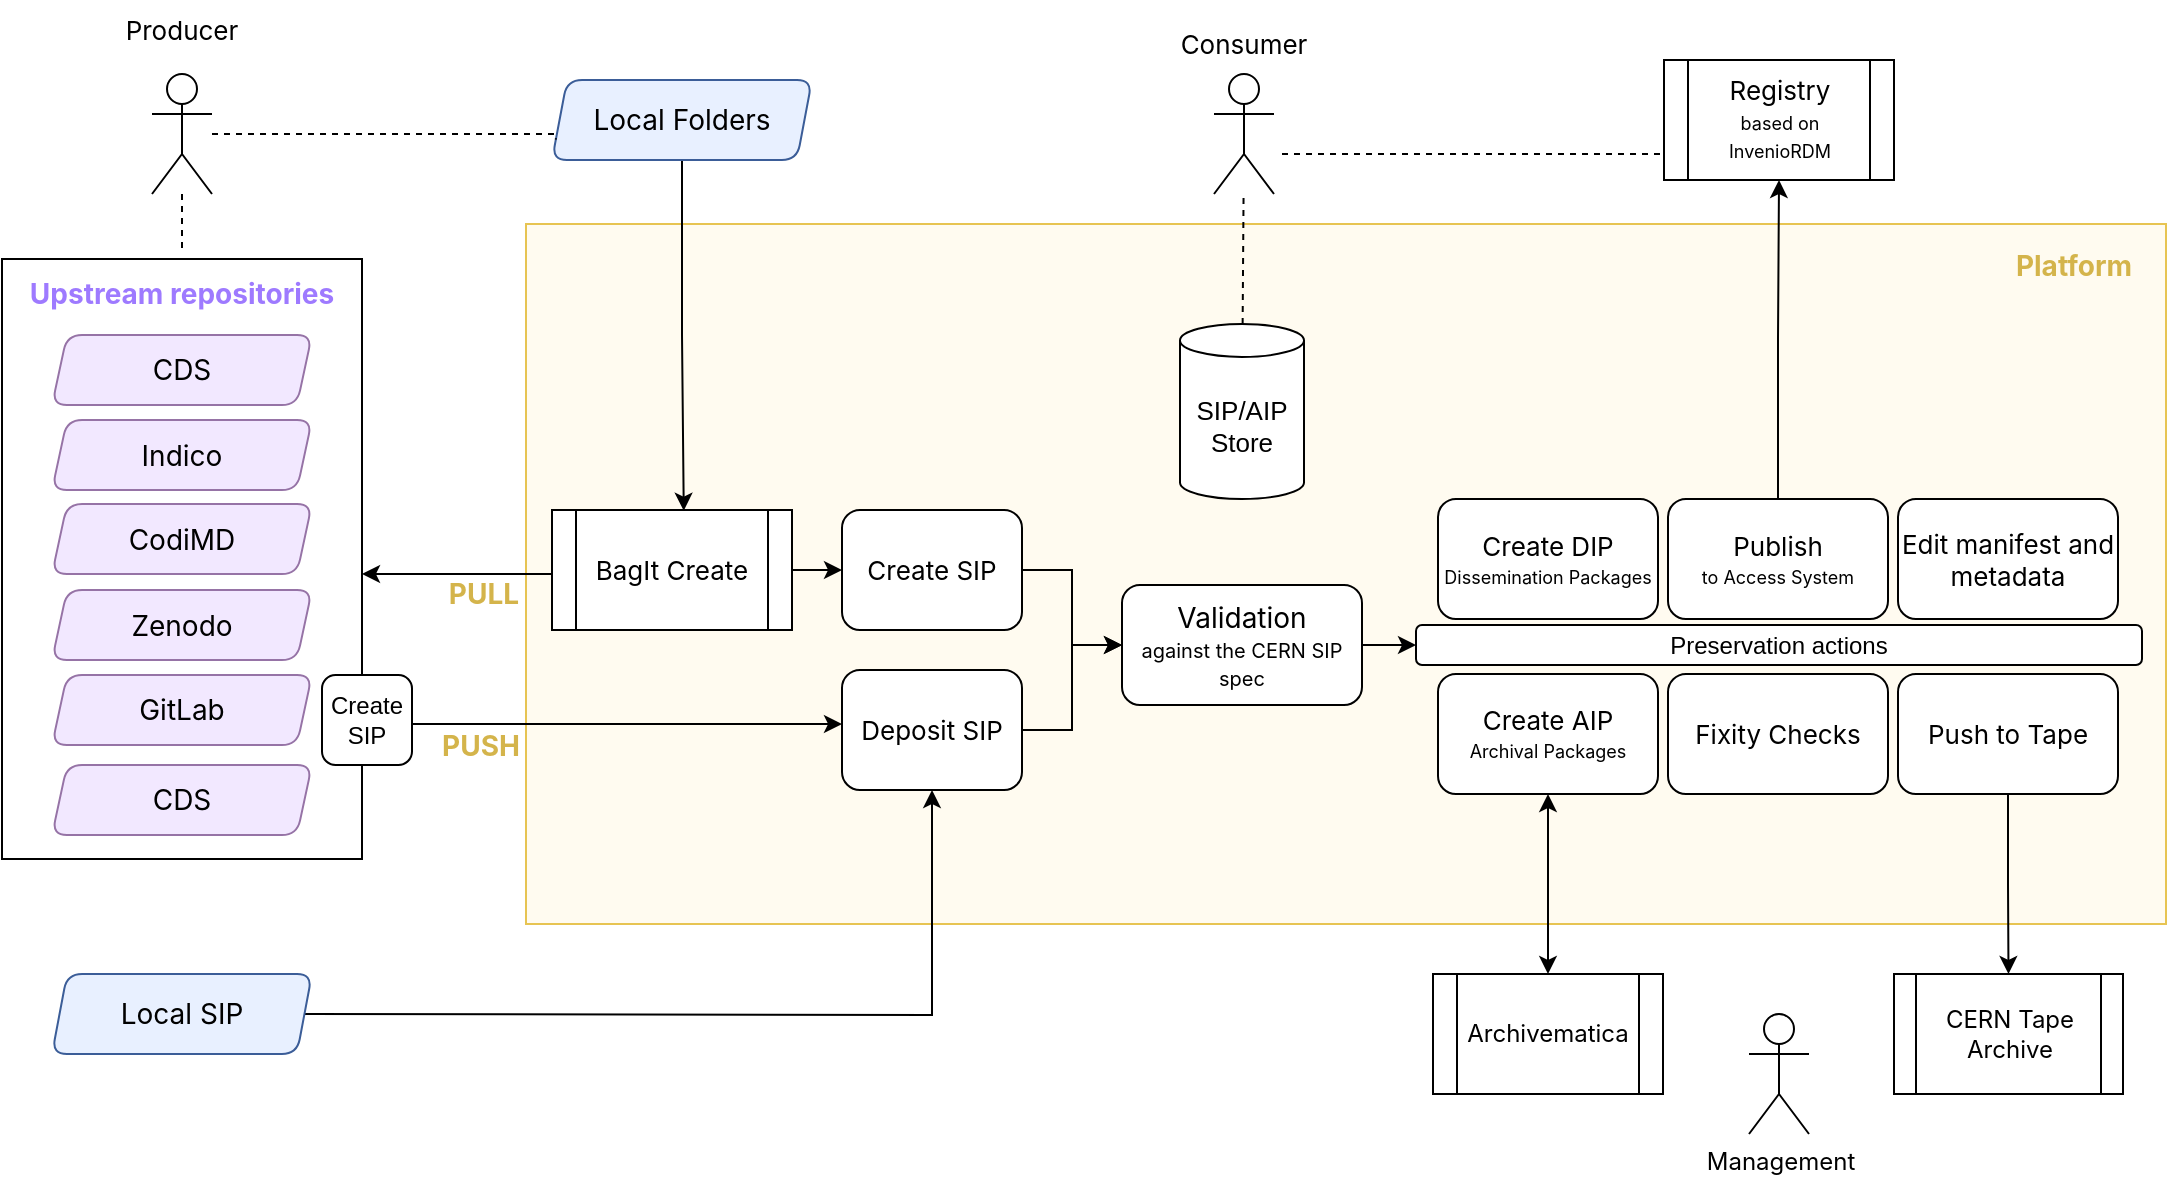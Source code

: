 <mxfile version="20.8.16" type="device"><diagram name="Page-1" id="Dd1klaVZNzC5tM7SJTfk"><mxGraphModel dx="2022" dy="721" grid="1" gridSize="10" guides="1" tooltips="1" connect="1" arrows="1" fold="1" page="1" pageScale="1" pageWidth="827" pageHeight="1169" math="0" shadow="0"><root><mxCell id="0"/><mxCell id="1" parent="0"/><mxCell id="2uQQnshQdVS-Ss9KgaYg-55" value="" style="rounded=0;whiteSpace=wrap;html=1;fillColor=#FFFBF0;strokeColor=#E7C452;fillStyle=solid;" parent="1" vertex="1"><mxGeometry x="-48" y="245" width="820" height="350" as="geometry"/></mxCell><mxCell id="2uQQnshQdVS-Ss9KgaYg-43" style="edgeStyle=orthogonalEdgeStyle;rounded=0;orthogonalLoop=1;jettySize=auto;html=1;entryX=0;entryY=0.5;entryDx=0;entryDy=0;fontFamily=Inter;fontSource=https%3A%2F%2Ffonts.googleapis.com%2Fcss%3Ffamily%3DInter;fontSize=12;fontStyle=0;startArrow=classic;startFill=1;endArrow=none;endFill=0;" parent="1" source="2uQQnshQdVS-Ss9KgaYg-20" target="2uQQnshQdVS-Ss9KgaYg-39" edge="1"><mxGeometry relative="1" as="geometry"><Array as="points"><mxPoint x="-70" y="420"/><mxPoint x="-70" y="420"/></Array></mxGeometry></mxCell><mxCell id="2uQQnshQdVS-Ss9KgaYg-20" value="" style="rounded=0;whiteSpace=wrap;html=1;fontFamily=Inter;fontSource=https%3A%2F%2Ffonts.googleapis.com%2Fcss%3Ffamily%3DInter;fontSize=12;fontStyle=0" parent="1" vertex="1"><mxGeometry x="-310" y="262.5" width="180" height="300" as="geometry"/></mxCell><mxCell id="9dnwAZZWkfh9k7xY43t_-33" style="edgeStyle=orthogonalEdgeStyle;rounded=0;orthogonalLoop=1;jettySize=auto;html=1;entryX=0;entryY=0.5;entryDx=0;entryDy=0;fontFamily=Inter;fontSource=https%3A%2F%2Ffonts.googleapis.com%2Fcss%3Ffamily%3DInter;fontSize=12;fontColor=#FF8000;startArrow=none;startFill=0;endArrow=classic;endFill=1;" parent="1" source="2uQQnshQdVS-Ss9KgaYg-2" target="2uQQnshQdVS-Ss9KgaYg-6" edge="1"><mxGeometry relative="1" as="geometry"/></mxCell><mxCell id="2uQQnshQdVS-Ss9KgaYg-2" value="&lt;font style=&quot;font-size: 13px;&quot;&gt;Create SIP&lt;/font&gt;" style="rounded=1;whiteSpace=wrap;html=1;fontFamily=Inter;fontSource=https%3A%2F%2Ffonts.googleapis.com%2Fcss%3Ffamily%3DInter;fontSize=12;fontStyle=0" parent="1" vertex="1"><mxGeometry x="110" y="388" width="90" height="60" as="geometry"/></mxCell><mxCell id="9dnwAZZWkfh9k7xY43t_-32" style="edgeStyle=orthogonalEdgeStyle;rounded=0;orthogonalLoop=1;jettySize=auto;html=1;fontFamily=Inter;fontSource=https%3A%2F%2Ffonts.googleapis.com%2Fcss%3Ffamily%3DInter;fontSize=12;fontColor=#FF8000;startArrow=none;startFill=0;endArrow=classic;endFill=1;" parent="1" source="2uQQnshQdVS-Ss9KgaYg-3" target="2uQQnshQdVS-Ss9KgaYg-6" edge="1"><mxGeometry relative="1" as="geometry"/></mxCell><mxCell id="2uQQnshQdVS-Ss9KgaYg-3" value="&lt;font style=&quot;font-size: 13px;&quot;&gt;Deposit SIP&lt;/font&gt;" style="rounded=1;whiteSpace=wrap;html=1;fontFamily=Inter;fontSource=https%3A%2F%2Ffonts.googleapis.com%2Fcss%3Ffamily%3DInter;fontSize=12;fontStyle=0" parent="1" vertex="1"><mxGeometry x="110" y="468" width="90" height="60" as="geometry"/></mxCell><mxCell id="9dnwAZZWkfh9k7xY43t_-34" style="edgeStyle=orthogonalEdgeStyle;rounded=0;orthogonalLoop=1;jettySize=auto;html=1;entryX=0;entryY=0.5;entryDx=0;entryDy=0;fontFamily=Inter;fontSource=https%3A%2F%2Ffonts.googleapis.com%2Fcss%3Ffamily%3DInter;fontSize=12;fontColor=#FF8000;startArrow=none;startFill=0;endArrow=classic;endFill=1;" parent="1" source="2uQQnshQdVS-Ss9KgaYg-6" target="2uQQnshQdVS-Ss9KgaYg-79" edge="1"><mxGeometry relative="1" as="geometry"/></mxCell><mxCell id="2uQQnshQdVS-Ss9KgaYg-6" value="&lt;font style=&quot;font-size: 14px;&quot;&gt;Validation&lt;/font&gt;&lt;br&gt;&lt;font style=&quot;font-size: 10px;&quot;&gt;against the CERN SIP spec&lt;/font&gt;" style="rounded=1;whiteSpace=wrap;html=1;fontFamily=Inter;fontSource=https%3A%2F%2Ffonts.googleapis.com%2Fcss%3Ffamily%3DInter;fontSize=12;fontStyle=0;glass=0;shadow=0;" parent="1" vertex="1"><mxGeometry x="250" y="425.5" width="120" height="60" as="geometry"/></mxCell><mxCell id="2uQQnshQdVS-Ss9KgaYg-12" value="Archivematica" style="shape=process;whiteSpace=wrap;html=1;backgroundOutline=1;fontFamily=Inter;fontSource=https%3A%2F%2Ffonts.googleapis.com%2Fcss%3Ffamily%3DInter;fontSize=12;fontStyle=0" parent="1" vertex="1"><mxGeometry x="405.5" y="620" width="115" height="60" as="geometry"/></mxCell><mxCell id="2uQQnshQdVS-Ss9KgaYg-13" value="CERN Tape Archive" style="shape=process;whiteSpace=wrap;html=1;backgroundOutline=1;fontFamily=Inter;fontSource=https%3A%2F%2Ffonts.googleapis.com%2Fcss%3Ffamily%3DInter;fontSize=12;fontStyle=0" parent="1" vertex="1"><mxGeometry x="636" y="620" width="114.5" height="60" as="geometry"/></mxCell><mxCell id="2uQQnshQdVS-Ss9KgaYg-14" value="CDS" style="shape=parallelogram;html=1;strokeWidth=1;perimeter=parallelogramPerimeter;whiteSpace=wrap;rounded=1;arcSize=15;size=0.058;fontFamily=Inter;fontSource=https%3A%2F%2Ffonts.googleapis.com%2Fcss%3Ffamily%3DInter;fillColor=#F2E8FF;strokeColor=#9673a6;fontSize=14;fontStyle=0;gradientColor=none;" parent="1" vertex="1"><mxGeometry x="-285" y="300.5" width="130" height="35" as="geometry"/></mxCell><mxCell id="2uQQnshQdVS-Ss9KgaYg-21" value="&lt;font color=&quot;#9e7aff&quot; style=&quot;font-size: 14px;&quot;&gt;&lt;span style=&quot;font-size: 14px;&quot;&gt;Upstream repositories&lt;/span&gt;&lt;/font&gt;" style="text;html=1;strokeColor=none;fillColor=none;align=center;verticalAlign=middle;whiteSpace=wrap;rounded=0;fontFamily=Inter;fontSource=https%3A%2F%2Ffonts.googleapis.com%2Fcss%3Ffamily%3DInter;fontSize=14;fontStyle=1" parent="1" vertex="1"><mxGeometry x="-305" y="264.5" width="170" height="30.5" as="geometry"/></mxCell><mxCell id="2uQQnshQdVS-Ss9KgaYg-70" style="edgeStyle=orthogonalEdgeStyle;rounded=0;orthogonalLoop=1;jettySize=auto;html=1;endArrow=classic;endFill=1;startArrow=classic;startFill=1;" parent="1" source="2uQQnshQdVS-Ss9KgaYg-22" target="2uQQnshQdVS-Ss9KgaYg-12" edge="1"><mxGeometry relative="1" as="geometry"/></mxCell><mxCell id="2uQQnshQdVS-Ss9KgaYg-22" value="&lt;font style=&quot;font-size: 13px;&quot;&gt;Create AIP&lt;br&gt;&lt;/font&gt;&lt;font style=&quot;font-size: 9px;&quot;&gt;Archival Packages&lt;/font&gt;" style="rounded=1;whiteSpace=wrap;html=1;fontFamily=Inter;fontSource=https%3A%2F%2Ffonts.googleapis.com%2Fcss%3Ffamily%3DInter;fontSize=12;fontStyle=0" parent="1" vertex="1"><mxGeometry x="408" y="470" width="110" height="60" as="geometry"/></mxCell><mxCell id="2uQQnshQdVS-Ss9KgaYg-27" style="edgeStyle=orthogonalEdgeStyle;rounded=0;orthogonalLoop=1;jettySize=auto;html=1;entryX=0.5;entryY=0;entryDx=0;entryDy=0;fontFamily=Inter;fontSource=https%3A%2F%2Ffonts.googleapis.com%2Fcss%3Ffamily%3DInter;fontSize=12;fontStyle=0;endArrow=classic;endFill=1;" parent="1" source="2uQQnshQdVS-Ss9KgaYg-24" target="2uQQnshQdVS-Ss9KgaYg-13" edge="1"><mxGeometry relative="1" as="geometry"/></mxCell><mxCell id="2uQQnshQdVS-Ss9KgaYg-24" value="&lt;font style=&quot;font-size: 13px;&quot;&gt;Push to Tape&lt;/font&gt;" style="rounded=1;whiteSpace=wrap;html=1;fontFamily=Inter;fontSource=https%3A%2F%2Ffonts.googleapis.com%2Fcss%3Ffamily%3DInter;fontSize=12;fontStyle=0" parent="1" vertex="1"><mxGeometry x="638" y="470" width="110" height="60" as="geometry"/></mxCell><mxCell id="2uQQnshQdVS-Ss9KgaYg-53" style="edgeStyle=orthogonalEdgeStyle;rounded=0;orthogonalLoop=1;jettySize=auto;html=1;entryX=0.549;entryY=0.006;entryDx=0;entryDy=0;entryPerimeter=0;" parent="1" source="2uQQnshQdVS-Ss9KgaYg-28" target="2uQQnshQdVS-Ss9KgaYg-39" edge="1"><mxGeometry relative="1" as="geometry"/></mxCell><mxCell id="2uQQnshQdVS-Ss9KgaYg-28" value="Local Folders" style="shape=parallelogram;html=1;strokeWidth=1;perimeter=parallelogramPerimeter;whiteSpace=wrap;rounded=1;arcSize=15;size=0.058;fontFamily=Inter;fontSource=https%3A%2F%2Ffonts.googleapis.com%2Fcss%3Ffamily%3DInter;fillColor=#E8F0FF;strokeColor=#3B5D98;fontSize=14;fontStyle=0" parent="1" vertex="1"><mxGeometry x="-35" y="173" width="130" height="40" as="geometry"/></mxCell><mxCell id="9dnwAZZWkfh9k7xY43t_-30" style="edgeStyle=orthogonalEdgeStyle;rounded=0;orthogonalLoop=1;jettySize=auto;html=1;fontFamily=Inter;fontSource=https%3A%2F%2Ffonts.googleapis.com%2Fcss%3Ffamily%3DInter;fontSize=12;fontColor=#FF8000;endArrow=classic;endFill=1;" parent="1" target="2uQQnshQdVS-Ss9KgaYg-3" edge="1"><mxGeometry relative="1" as="geometry"><mxPoint x="-158.75" y="640" as="sourcePoint"/></mxGeometry></mxCell><mxCell id="2uQQnshQdVS-Ss9KgaYg-32" value="&lt;font style=&quot;font-size: 13px;&quot;&gt;Registry&lt;/font&gt;&lt;br&gt;&lt;font style=&quot;font-size: 9px;&quot;&gt;based on InvenioRDM&lt;/font&gt;" style="shape=process;whiteSpace=wrap;html=1;backgroundOutline=1;fontFamily=Inter;fontSource=https%3A%2F%2Ffonts.googleapis.com%2Fcss%3Ffamily%3DInter;fontSize=12;fontStyle=0" parent="1" vertex="1"><mxGeometry x="521" y="163" width="115" height="60" as="geometry"/></mxCell><mxCell id="2uQQnshQdVS-Ss9KgaYg-44" style="edgeStyle=orthogonalEdgeStyle;rounded=0;orthogonalLoop=1;jettySize=auto;html=1;entryX=0;entryY=0.5;entryDx=0;entryDy=0;fontFamily=Inter;fontSource=https%3A%2F%2Ffonts.googleapis.com%2Fcss%3Ffamily%3DInter;fontSize=12;fontStyle=0" parent="1" source="2uQQnshQdVS-Ss9KgaYg-39" target="2uQQnshQdVS-Ss9KgaYg-2" edge="1"><mxGeometry relative="1" as="geometry"/></mxCell><mxCell id="2uQQnshQdVS-Ss9KgaYg-39" value="&lt;font style=&quot;font-size: 13px;&quot;&gt;BagIt Create&lt;/font&gt;" style="shape=process;whiteSpace=wrap;html=1;backgroundOutline=1;fontFamily=Inter;fontSource=https%3A%2F%2Ffonts.googleapis.com%2Fcss%3Ffamily%3DInter;fontSize=12;fontStyle=0" parent="1" vertex="1"><mxGeometry x="-35" y="388" width="120" height="60" as="geometry"/></mxCell><mxCell id="2uQQnshQdVS-Ss9KgaYg-50" value="&lt;font style=&quot;font-size: 13px;&quot;&gt;Edit manifest and metadata&lt;/font&gt;" style="rounded=1;whiteSpace=wrap;html=1;fontFamily=Inter;fontSource=https%3A%2F%2Ffonts.googleapis.com%2Fcss%3Ffamily%3DInter;fontSize=12;fontStyle=0" parent="1" vertex="1"><mxGeometry x="638" y="382.5" width="110" height="60" as="geometry"/></mxCell><mxCell id="9dnwAZZWkfh9k7xY43t_-11" style="edgeStyle=orthogonalEdgeStyle;rounded=0;orthogonalLoop=1;jettySize=auto;html=1;fontSize=14;endArrow=classic;endFill=1;" parent="1" source="2uQQnshQdVS-Ss9KgaYg-54" target="2uQQnshQdVS-Ss9KgaYg-3" edge="1"><mxGeometry relative="1" as="geometry"><Array as="points"><mxPoint x="20" y="495"/><mxPoint x="20" y="495"/></Array></mxGeometry></mxCell><mxCell id="2uQQnshQdVS-Ss9KgaYg-54" value="Create&lt;br&gt;SIP" style="rounded=1;whiteSpace=wrap;html=1;" parent="1" vertex="1"><mxGeometry x="-150" y="470.5" width="45" height="45" as="geometry"/></mxCell><mxCell id="2uQQnshQdVS-Ss9KgaYg-56" value="Platform" style="text;strokeColor=none;fillColor=none;align=center;verticalAlign=middle;rounded=0;fontFamily=Inter;fontSource=https%3A%2F%2Ffonts.googleapis.com%2Fcss%3Ffamily%3DInter;fontSize=14;fontStyle=1;fontColor=#D4B44B;" parent="1" vertex="1"><mxGeometry x="680" y="245" width="92" height="40" as="geometry"/></mxCell><mxCell id="j9TcbukIyRDYf6r_pMK--4" style="edgeStyle=orthogonalEdgeStyle;rounded=0;orthogonalLoop=1;jettySize=auto;html=1;endArrow=none;endFill=0;dashed=1;" edge="1" parent="1" source="2uQQnshQdVS-Ss9KgaYg-61"><mxGeometry relative="1" as="geometry"><mxPoint x="-220" y="260" as="targetPoint"/><Array as="points"><mxPoint x="-220" y="260"/></Array></mxGeometry></mxCell><mxCell id="j9TcbukIyRDYf6r_pMK--5" style="edgeStyle=orthogonalEdgeStyle;rounded=0;orthogonalLoop=1;jettySize=auto;html=1;entryX=0;entryY=0.75;entryDx=0;entryDy=0;dashed=1;endArrow=none;endFill=0;" edge="1" parent="1" source="2uQQnshQdVS-Ss9KgaYg-61" target="2uQQnshQdVS-Ss9KgaYg-28"><mxGeometry relative="1" as="geometry"><Array as="points"><mxPoint x="-33" y="200"/></Array></mxGeometry></mxCell><mxCell id="2uQQnshQdVS-Ss9KgaYg-61" value="" style="shape=umlActor;verticalLabelPosition=bottom;verticalAlign=top;html=1;outlineConnect=0;" parent="1" vertex="1"><mxGeometry x="-235" y="170" width="30" height="60" as="geometry"/></mxCell><mxCell id="9dnwAZZWkfh9k7xY43t_-35" style="rounded=0;orthogonalLoop=1;jettySize=auto;html=1;fontFamily=Inter;fontSource=https%3A%2F%2Ffonts.googleapis.com%2Fcss%3Ffamily%3DInter;fontSize=13;fontColor=#FF8000;startArrow=none;startFill=0;endArrow=none;endFill=0;dashed=1;" parent="1" source="2uQQnshQdVS-Ss9KgaYg-72" target="2uQQnshQdVS-Ss9KgaYg-75" edge="1"><mxGeometry relative="1" as="geometry"><mxPoint x="340" y="260" as="targetPoint"/></mxGeometry></mxCell><mxCell id="2uQQnshQdVS-Ss9KgaYg-72" value="&lt;font style=&quot;font-size: 13px;&quot;&gt;SIP/AIP &lt;br&gt;Store&lt;/font&gt;" style="shape=cylinder3;whiteSpace=wrap;html=1;boundedLbl=1;backgroundOutline=1;size=8.226;" parent="1" vertex="1"><mxGeometry x="279" y="295" width="62" height="87.5" as="geometry"/></mxCell><mxCell id="2uQQnshQdVS-Ss9KgaYg-73" value="&lt;font data-font-src=&quot;https://fonts.googleapis.com/css?family=Inter&quot; face=&quot;Inter&quot;&gt;Management&lt;/font&gt;" style="shape=umlActor;verticalLabelPosition=bottom;verticalAlign=top;html=1;outlineConnect=0;" parent="1" vertex="1"><mxGeometry x="563.5" y="640" width="30" height="60" as="geometry"/></mxCell><mxCell id="9dnwAZZWkfh9k7xY43t_-36" style="edgeStyle=orthogonalEdgeStyle;rounded=0;orthogonalLoop=1;jettySize=auto;html=1;fontFamily=Inter;fontSource=https%3A%2F%2Ffonts.googleapis.com%2Fcss%3Ffamily%3DInter;fontSize=13;fontColor=#FF8000;startArrow=none;startFill=0;endArrow=none;endFill=0;dashed=1;" parent="1" target="2uQQnshQdVS-Ss9KgaYg-32" edge="1"><mxGeometry relative="1" as="geometry"><mxPoint x="330" y="210" as="sourcePoint"/><Array as="points"><mxPoint x="330" y="210"/></Array></mxGeometry></mxCell><mxCell id="2uQQnshQdVS-Ss9KgaYg-75" value="" style="shape=umlActor;verticalLabelPosition=bottom;verticalAlign=top;html=1;outlineConnect=0;" parent="1" vertex="1"><mxGeometry x="296" y="170" width="30" height="60" as="geometry"/></mxCell><mxCell id="2uQQnshQdVS-Ss9KgaYg-81" value="&lt;font style=&quot;font-size: 13px;&quot;&gt;Fixity Checks&lt;/font&gt;" style="rounded=1;whiteSpace=wrap;html=1;fontFamily=Inter;fontSource=https%3A%2F%2Ffonts.googleapis.com%2Fcss%3Ffamily%3DInter;fontSize=12;fontStyle=0" parent="1" vertex="1"><mxGeometry x="523" y="470" width="110" height="60" as="geometry"/></mxCell><mxCell id="2uQQnshQdVS-Ss9KgaYg-85" style="edgeStyle=orthogonalEdgeStyle;rounded=0;orthogonalLoop=1;jettySize=auto;html=1;entryX=0.5;entryY=1;entryDx=0;entryDy=0;" parent="1" source="2uQQnshQdVS-Ss9KgaYg-84" target="2uQQnshQdVS-Ss9KgaYg-32" edge="1"><mxGeometry relative="1" as="geometry"/></mxCell><mxCell id="2uQQnshQdVS-Ss9KgaYg-83" value="&lt;font style=&quot;font-size: 13px;&quot;&gt;Create DIP&lt;br&gt;&lt;/font&gt;&lt;font style=&quot;font-size: 9px;&quot;&gt;Dissemination Packages&lt;/font&gt;" style="rounded=1;whiteSpace=wrap;html=1;fontFamily=Inter;fontSource=https%3A%2F%2Ffonts.googleapis.com%2Fcss%3Ffamily%3DInter;fontSize=12;fontStyle=0" parent="1" vertex="1"><mxGeometry x="408" y="382.5" width="110" height="60" as="geometry"/></mxCell><mxCell id="2uQQnshQdVS-Ss9KgaYg-84" value="&lt;font style=&quot;&quot;&gt;&lt;span style=&quot;font-size: 13px;&quot;&gt;Publish&lt;/span&gt;&lt;br&gt;&lt;/font&gt;&lt;font style=&quot;font-size: 9px;&quot;&gt;to Access System&lt;/font&gt;" style="rounded=1;whiteSpace=wrap;html=1;fontFamily=Inter;fontSource=https%3A%2F%2Ffonts.googleapis.com%2Fcss%3Ffamily%3DInter;fontSize=12;fontStyle=0" parent="1" vertex="1"><mxGeometry x="523" y="382.5" width="110" height="60" as="geometry"/></mxCell><mxCell id="2uQQnshQdVS-Ss9KgaYg-79" value="Preservation actions" style="rounded=1;whiteSpace=wrap;html=1;" parent="1" vertex="1"><mxGeometry x="397" y="445.5" width="363" height="20" as="geometry"/></mxCell><mxCell id="9dnwAZZWkfh9k7xY43t_-25" value="Indico" style="shape=parallelogram;html=1;strokeWidth=1;perimeter=parallelogramPerimeter;whiteSpace=wrap;rounded=1;arcSize=15;size=0.058;fontFamily=Inter;fontSource=https%3A%2F%2Ffonts.googleapis.com%2Fcss%3Ffamily%3DInter;fillColor=#F2E8FF;strokeColor=#9673a6;fontSize=14;fontStyle=0" parent="1" vertex="1"><mxGeometry x="-285" y="343" width="130" height="35" as="geometry"/></mxCell><mxCell id="9dnwAZZWkfh9k7xY43t_-26" value="CodiMD" style="shape=parallelogram;html=1;strokeWidth=1;perimeter=parallelogramPerimeter;whiteSpace=wrap;rounded=1;arcSize=15;size=0.058;fontFamily=Inter;fontSource=https%3A%2F%2Ffonts.googleapis.com%2Fcss%3Ffamily%3DInter;fillColor=#F2E8FF;strokeColor=#9673a6;fontSize=14;fontStyle=0;labelBackgroundColor=none;" parent="1" vertex="1"><mxGeometry x="-285" y="385" width="130" height="35" as="geometry"/></mxCell><mxCell id="9dnwAZZWkfh9k7xY43t_-27" value="Zenodo" style="shape=parallelogram;html=1;strokeWidth=1;perimeter=parallelogramPerimeter;whiteSpace=wrap;rounded=1;arcSize=15;size=0.058;fontFamily=Inter;fontSource=https%3A%2F%2Ffonts.googleapis.com%2Fcss%3Ffamily%3DInter;fillColor=#F2E8FF;strokeColor=#9673a6;fontSize=14;fontStyle=0" parent="1" vertex="1"><mxGeometry x="-285" y="428" width="130" height="35" as="geometry"/></mxCell><mxCell id="9dnwAZZWkfh9k7xY43t_-28" value="GitLab" style="shape=parallelogram;html=1;strokeWidth=1;perimeter=parallelogramPerimeter;whiteSpace=wrap;rounded=1;arcSize=15;size=0.058;fontFamily=Inter;fontSource=https%3A%2F%2Ffonts.googleapis.com%2Fcss%3Ffamily%3DInter;fillColor=#F2E8FF;strokeColor=#9673a6;fontSize=14;fontStyle=0" parent="1" vertex="1"><mxGeometry x="-285" y="470.5" width="130" height="35" as="geometry"/></mxCell><mxCell id="9dnwAZZWkfh9k7xY43t_-29" value="CDS" style="shape=parallelogram;html=1;strokeWidth=1;perimeter=parallelogramPerimeter;whiteSpace=wrap;rounded=1;arcSize=15;size=0.058;fontFamily=Inter;fontSource=https%3A%2F%2Ffonts.googleapis.com%2Fcss%3Ffamily%3DInter;fillColor=#F2E8FF;strokeColor=#9673a6;fontSize=14;fontStyle=0" parent="1" vertex="1"><mxGeometry x="-285" y="515.5" width="130" height="35" as="geometry"/></mxCell><mxCell id="9dnwAZZWkfh9k7xY43t_-39" value="Producer" style="text;html=1;strokeColor=none;fillColor=none;align=center;verticalAlign=middle;whiteSpace=wrap;rounded=0;fontSize=13;fontFamily=Inter;fontColor=#000000;" parent="1" vertex="1"><mxGeometry x="-250" y="133" width="60" height="30" as="geometry"/></mxCell><mxCell id="9dnwAZZWkfh9k7xY43t_-40" value="Consumer" style="text;html=1;strokeColor=none;fillColor=none;align=center;verticalAlign=middle;whiteSpace=wrap;rounded=0;fontSize=13;fontFamily=Inter;fontColor=#000000;" parent="1" vertex="1"><mxGeometry x="281" y="140" width="60" height="30" as="geometry"/></mxCell><mxCell id="9dnwAZZWkfh9k7xY43t_-51" value="&lt;font color=&quot;#d4b44b&quot; style=&quot;font-size: 14px;&quot; data-font-src=&quot;https://fonts.googleapis.com/css?family=Inter&quot; face=&quot;Inter&quot;&gt;&lt;b style=&quot;&quot;&gt;PULL&lt;/b&gt;&lt;/font&gt;" style="text;html=1;strokeColor=none;fillColor=none;align=center;verticalAlign=middle;whiteSpace=wrap;rounded=0;fontSize=13;fontFamily=Times New Roman;fontColor=#000000;" parent="1" vertex="1"><mxGeometry x="-90" y="420" width="42" height="20" as="geometry"/></mxCell><mxCell id="9dnwAZZWkfh9k7xY43t_-52" value="&lt;font color=&quot;#d4b44b&quot; style=&quot;font-size: 14px;&quot; data-font-src=&quot;https://fonts.googleapis.com/css?family=Inter&quot; face=&quot;Inter&quot;&gt;&lt;b style=&quot;&quot;&gt;PUSH&lt;/b&gt;&lt;/font&gt;" style="text;html=1;strokeColor=none;fillColor=none;align=center;verticalAlign=middle;whiteSpace=wrap;rounded=0;fontSize=13;fontFamily=Times New Roman;fontColor=#000000;" parent="1" vertex="1"><mxGeometry x="-93" y="495.5" width="45" height="20" as="geometry"/></mxCell><mxCell id="9dnwAZZWkfh9k7xY43t_-57" value="Local SIP" style="shape=parallelogram;html=1;strokeWidth=1;perimeter=parallelogramPerimeter;whiteSpace=wrap;rounded=1;arcSize=15;size=0.058;fontFamily=Inter;fontSource=https%3A%2F%2Ffonts.googleapis.com%2Fcss%3Ffamily%3DInter;fillColor=#E8F0FF;strokeColor=#3B5D98;fontSize=14;fontStyle=0" parent="1" vertex="1"><mxGeometry x="-285" y="620" width="130" height="40" as="geometry"/></mxCell></root></mxGraphModel></diagram></mxfile>